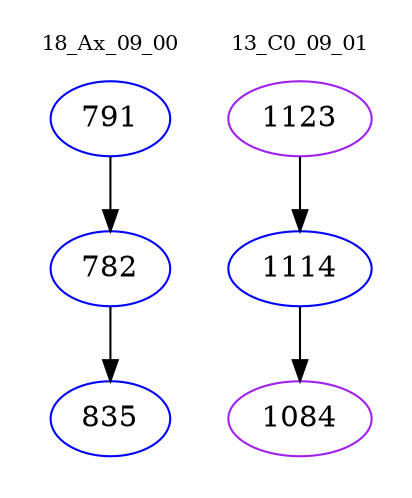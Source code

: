 digraph{
subgraph cluster_0 {
color = white
label = "18_Ax_09_00";
fontsize=10;
T0_791 [label="791", color="blue"]
T0_791 -> T0_782 [color="black"]
T0_782 [label="782", color="blue"]
T0_782 -> T0_835 [color="black"]
T0_835 [label="835", color="blue"]
}
subgraph cluster_1 {
color = white
label = "13_C0_09_01";
fontsize=10;
T1_1123 [label="1123", color="purple"]
T1_1123 -> T1_1114 [color="black"]
T1_1114 [label="1114", color="blue"]
T1_1114 -> T1_1084 [color="black"]
T1_1084 [label="1084", color="purple"]
}
}
